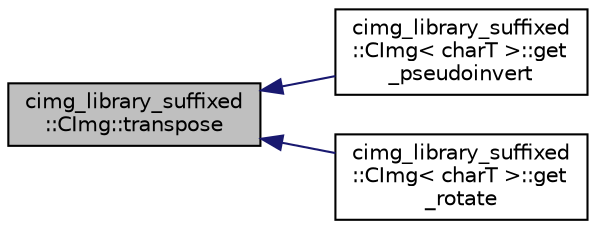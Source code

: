 digraph "cimg_library_suffixed::CImg::transpose"
{
  edge [fontname="Helvetica",fontsize="10",labelfontname="Helvetica",labelfontsize="10"];
  node [fontname="Helvetica",fontsize="10",shape=record];
  rankdir="LR";
  Node3373 [label="cimg_library_suffixed\l::CImg::transpose",height=0.2,width=0.4,color="black", fillcolor="grey75", style="filled", fontcolor="black"];
  Node3373 -> Node3374 [dir="back",color="midnightblue",fontsize="10",style="solid",fontname="Helvetica"];
  Node3374 [label="cimg_library_suffixed\l::CImg\< charT \>::get\l_pseudoinvert",height=0.2,width=0.4,color="black", fillcolor="white", style="filled",URL="$structcimg__library__suffixed_1_1_c_img.html#a33c05bc335362b8e6bae9a516f28f8c0",tooltip="Compute the Moore-Penrose pseudo-inverse of the instance image, viewed as a matrix ..."];
  Node3373 -> Node3375 [dir="back",color="midnightblue",fontsize="10",style="solid",fontname="Helvetica"];
  Node3375 [label="cimg_library_suffixed\l::CImg\< charT \>::get\l_rotate",height=0.2,width=0.4,color="black", fillcolor="white", style="filled",URL="$structcimg__library__suffixed_1_1_c_img.html#a9c878d2a6b1bb2d23b3875a64801c9c3",tooltip="Rotate volumetric image with arbitrary angle and axis . "];
}
